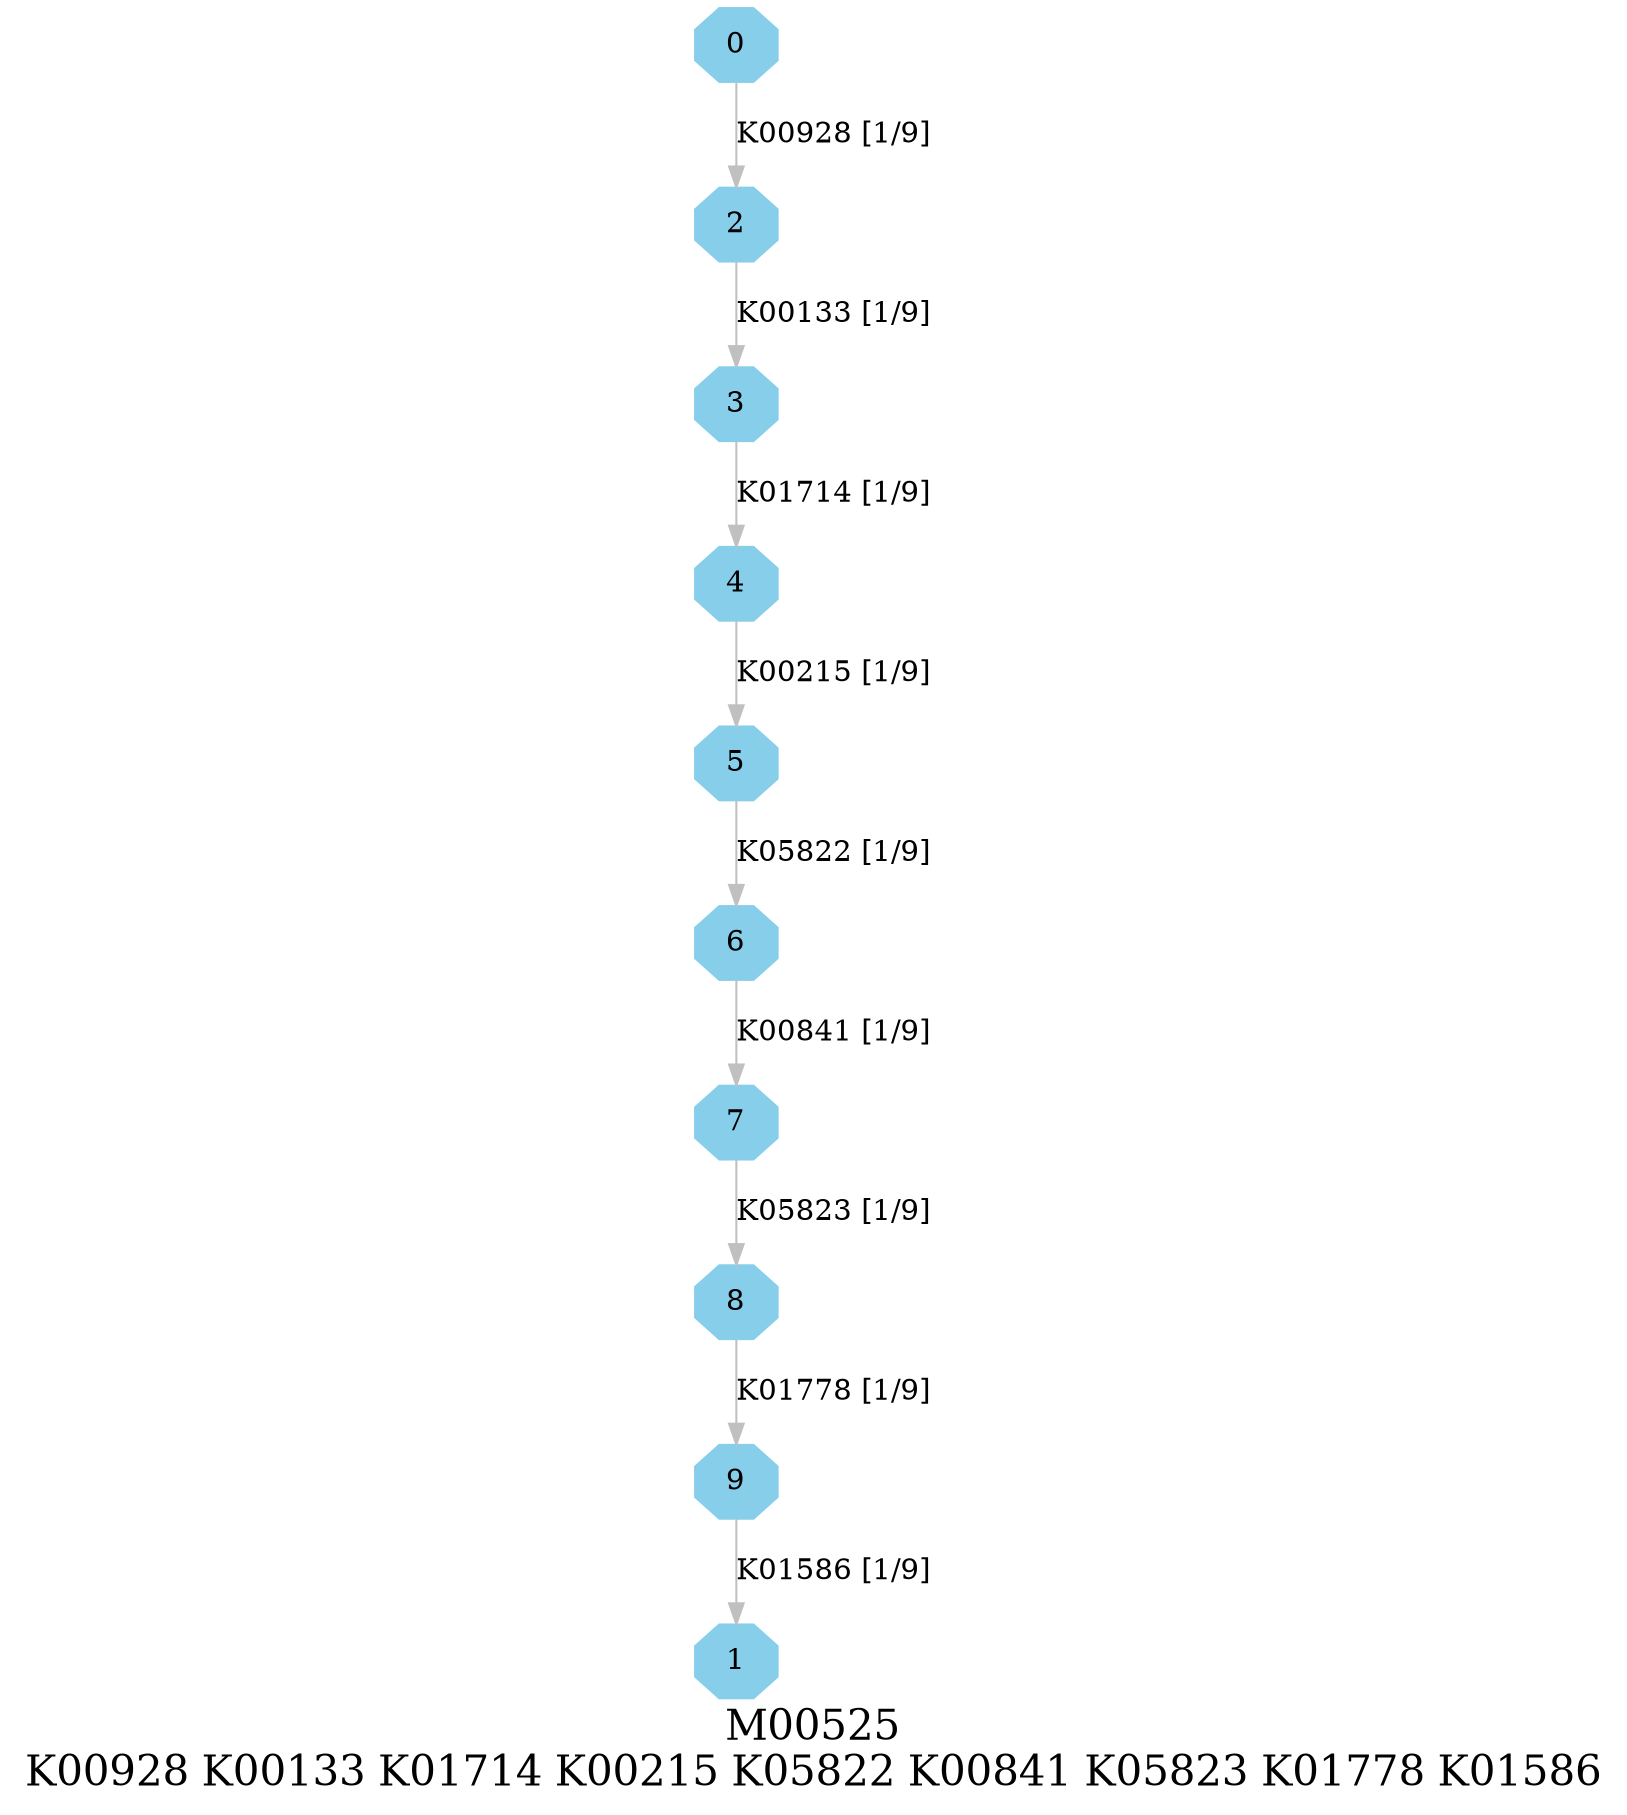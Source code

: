 digraph G {
graph [label="M00525
K00928 K00133 K01714 K00215 K05822 K00841 K05823 K01778 K01586",fontsize=20];
node [shape=box,style=filled];
edge [len=3,color=grey];
{node [width=.3,height=.3,shape=octagon,style=filled,color=skyblue] 0 1 2 3 4 5 6 7 8 9 }
0 -> 2 [label="K00928 [1/9]"];
2 -> 3 [label="K00133 [1/9]"];
3 -> 4 [label="K01714 [1/9]"];
4 -> 5 [label="K00215 [1/9]"];
5 -> 6 [label="K05822 [1/9]"];
6 -> 7 [label="K00841 [1/9]"];
7 -> 8 [label="K05823 [1/9]"];
8 -> 9 [label="K01778 [1/9]"];
9 -> 1 [label="K01586 [1/9]"];
}